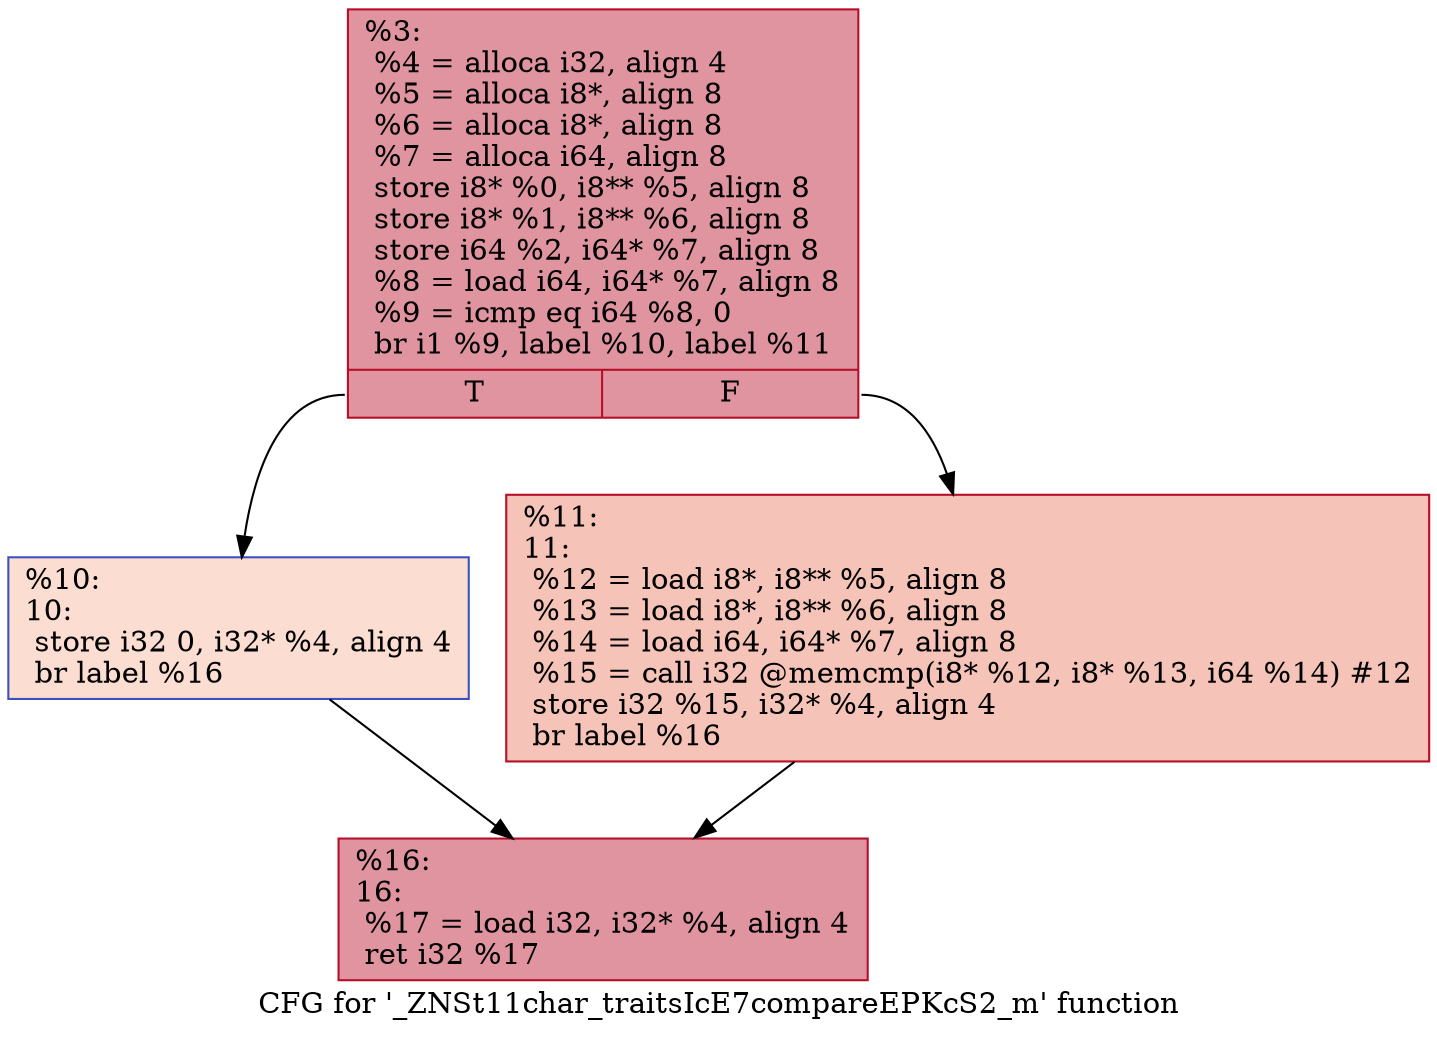 digraph "CFG for '_ZNSt11char_traitsIcE7compareEPKcS2_m' function" {
	label="CFG for '_ZNSt11char_traitsIcE7compareEPKcS2_m' function";

	Node0x5643458f0fe0 [shape=record,color="#b70d28ff", style=filled, fillcolor="#b70d2870",label="{%3:\l  %4 = alloca i32, align 4\l  %5 = alloca i8*, align 8\l  %6 = alloca i8*, align 8\l  %7 = alloca i64, align 8\l  store i8* %0, i8** %5, align 8\l  store i8* %1, i8** %6, align 8\l  store i64 %2, i64* %7, align 8\l  %8 = load i64, i64* %7, align 8\l  %9 = icmp eq i64 %8, 0\l  br i1 %9, label %10, label %11\l|{<s0>T|<s1>F}}"];
	Node0x5643458f0fe0:s0 -> Node0x5643458f1130;
	Node0x5643458f0fe0:s1 -> Node0x5643458f1580;
	Node0x5643458f1130 [shape=record,color="#3d50c3ff", style=filled, fillcolor="#f7b39670",label="{%10:\l10:                                               \l  store i32 0, i32* %4, align 4\l  br label %16\l}"];
	Node0x5643458f1130 -> Node0x5643458f16a0;
	Node0x5643458f1580 [shape=record,color="#b70d28ff", style=filled, fillcolor="#e8765c70",label="{%11:\l11:                                               \l  %12 = load i8*, i8** %5, align 8\l  %13 = load i8*, i8** %6, align 8\l  %14 = load i64, i64* %7, align 8\l  %15 = call i32 @memcmp(i8* %12, i8* %13, i64 %14) #12\l  store i32 %15, i32* %4, align 4\l  br label %16\l}"];
	Node0x5643458f1580 -> Node0x5643458f16a0;
	Node0x5643458f16a0 [shape=record,color="#b70d28ff", style=filled, fillcolor="#b70d2870",label="{%16:\l16:                                               \l  %17 = load i32, i32* %4, align 4\l  ret i32 %17\l}"];
}
